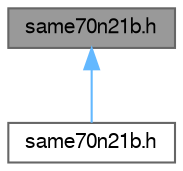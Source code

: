 digraph "same70n21b.h"
{
 // LATEX_PDF_SIZE
  bgcolor="transparent";
  edge [fontname=FreeSans,fontsize=10,labelfontname=FreeSans,labelfontsize=10];
  node [fontname=FreeSans,fontsize=10,shape=box,height=0.2,width=0.4];
  Node1 [label="same70n21b.h",height=0.2,width=0.4,color="gray40", fillcolor="grey60", style="filled", fontcolor="black",tooltip="Copyright (c) 2018 Microchip Technology Inc."];
  Node1 -> Node2 [dir="back",color="steelblue1",style="solid"];
  Node2 [label="same70n21b.h",height=0.2,width=0.4,color="grey40", fillcolor="white", style="filled",URL="$same70n21b_8h.html",tooltip="Copyright (c) 2017-2019 Microchip Technology Inc."];
}

